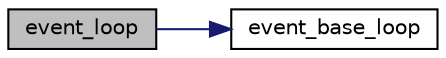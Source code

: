 digraph "event_loop"
{
 // LATEX_PDF_SIZE
  edge [fontname="Helvetica",fontsize="10",labelfontname="Helvetica",labelfontsize="10"];
  node [fontname="Helvetica",fontsize="10",shape=record];
  rankdir="LR";
  Node6 [label="event_loop",height=0.2,width=0.4,color="black", fillcolor="grey75", style="filled", fontcolor="black",tooltip=" "];
  Node6 -> Node7 [color="midnightblue",fontsize="10",style="solid",fontname="Helvetica"];
  Node7 [label="event_base_loop",height=0.2,width=0.4,color="black", fillcolor="white", style="filled",URL="$event2_2event_8h.html#a76e311cff042dab77125e309315a0617",tooltip=" "];
}
